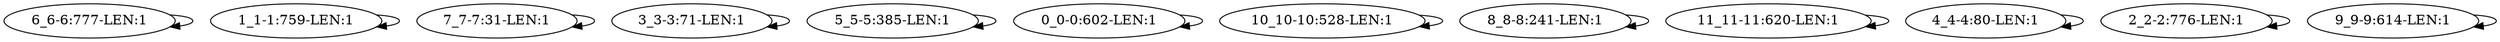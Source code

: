 digraph G {
    "6_6-6:777-LEN:1" -> "6_6-6:777-LEN:1";
    "1_1-1:759-LEN:1" -> "1_1-1:759-LEN:1";
    "7_7-7:31-LEN:1" -> "7_7-7:31-LEN:1";
    "3_3-3:71-LEN:1" -> "3_3-3:71-LEN:1";
    "5_5-5:385-LEN:1" -> "5_5-5:385-LEN:1";
    "0_0-0:602-LEN:1" -> "0_0-0:602-LEN:1";
    "10_10-10:528-LEN:1" -> "10_10-10:528-LEN:1";
    "8_8-8:241-LEN:1" -> "8_8-8:241-LEN:1";
    "11_11-11:620-LEN:1" -> "11_11-11:620-LEN:1";
    "4_4-4:80-LEN:1" -> "4_4-4:80-LEN:1";
    "2_2-2:776-LEN:1" -> "2_2-2:776-LEN:1";
    "9_9-9:614-LEN:1" -> "9_9-9:614-LEN:1";
}
